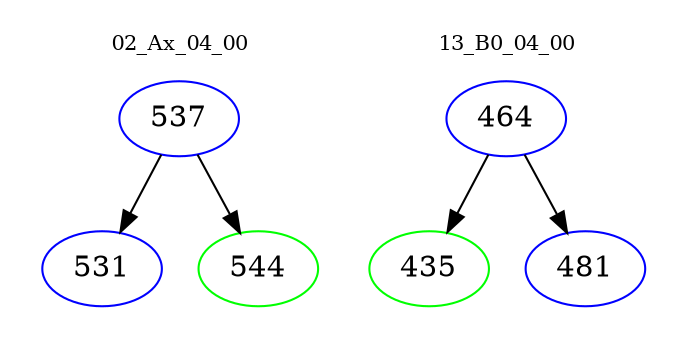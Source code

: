 digraph{
subgraph cluster_0 {
color = white
label = "02_Ax_04_00";
fontsize=10;
T0_537 [label="537", color="blue"]
T0_537 -> T0_531 [color="black"]
T0_531 [label="531", color="blue"]
T0_537 -> T0_544 [color="black"]
T0_544 [label="544", color="green"]
}
subgraph cluster_1 {
color = white
label = "13_B0_04_00";
fontsize=10;
T1_464 [label="464", color="blue"]
T1_464 -> T1_435 [color="black"]
T1_435 [label="435", color="green"]
T1_464 -> T1_481 [color="black"]
T1_481 [label="481", color="blue"]
}
}
